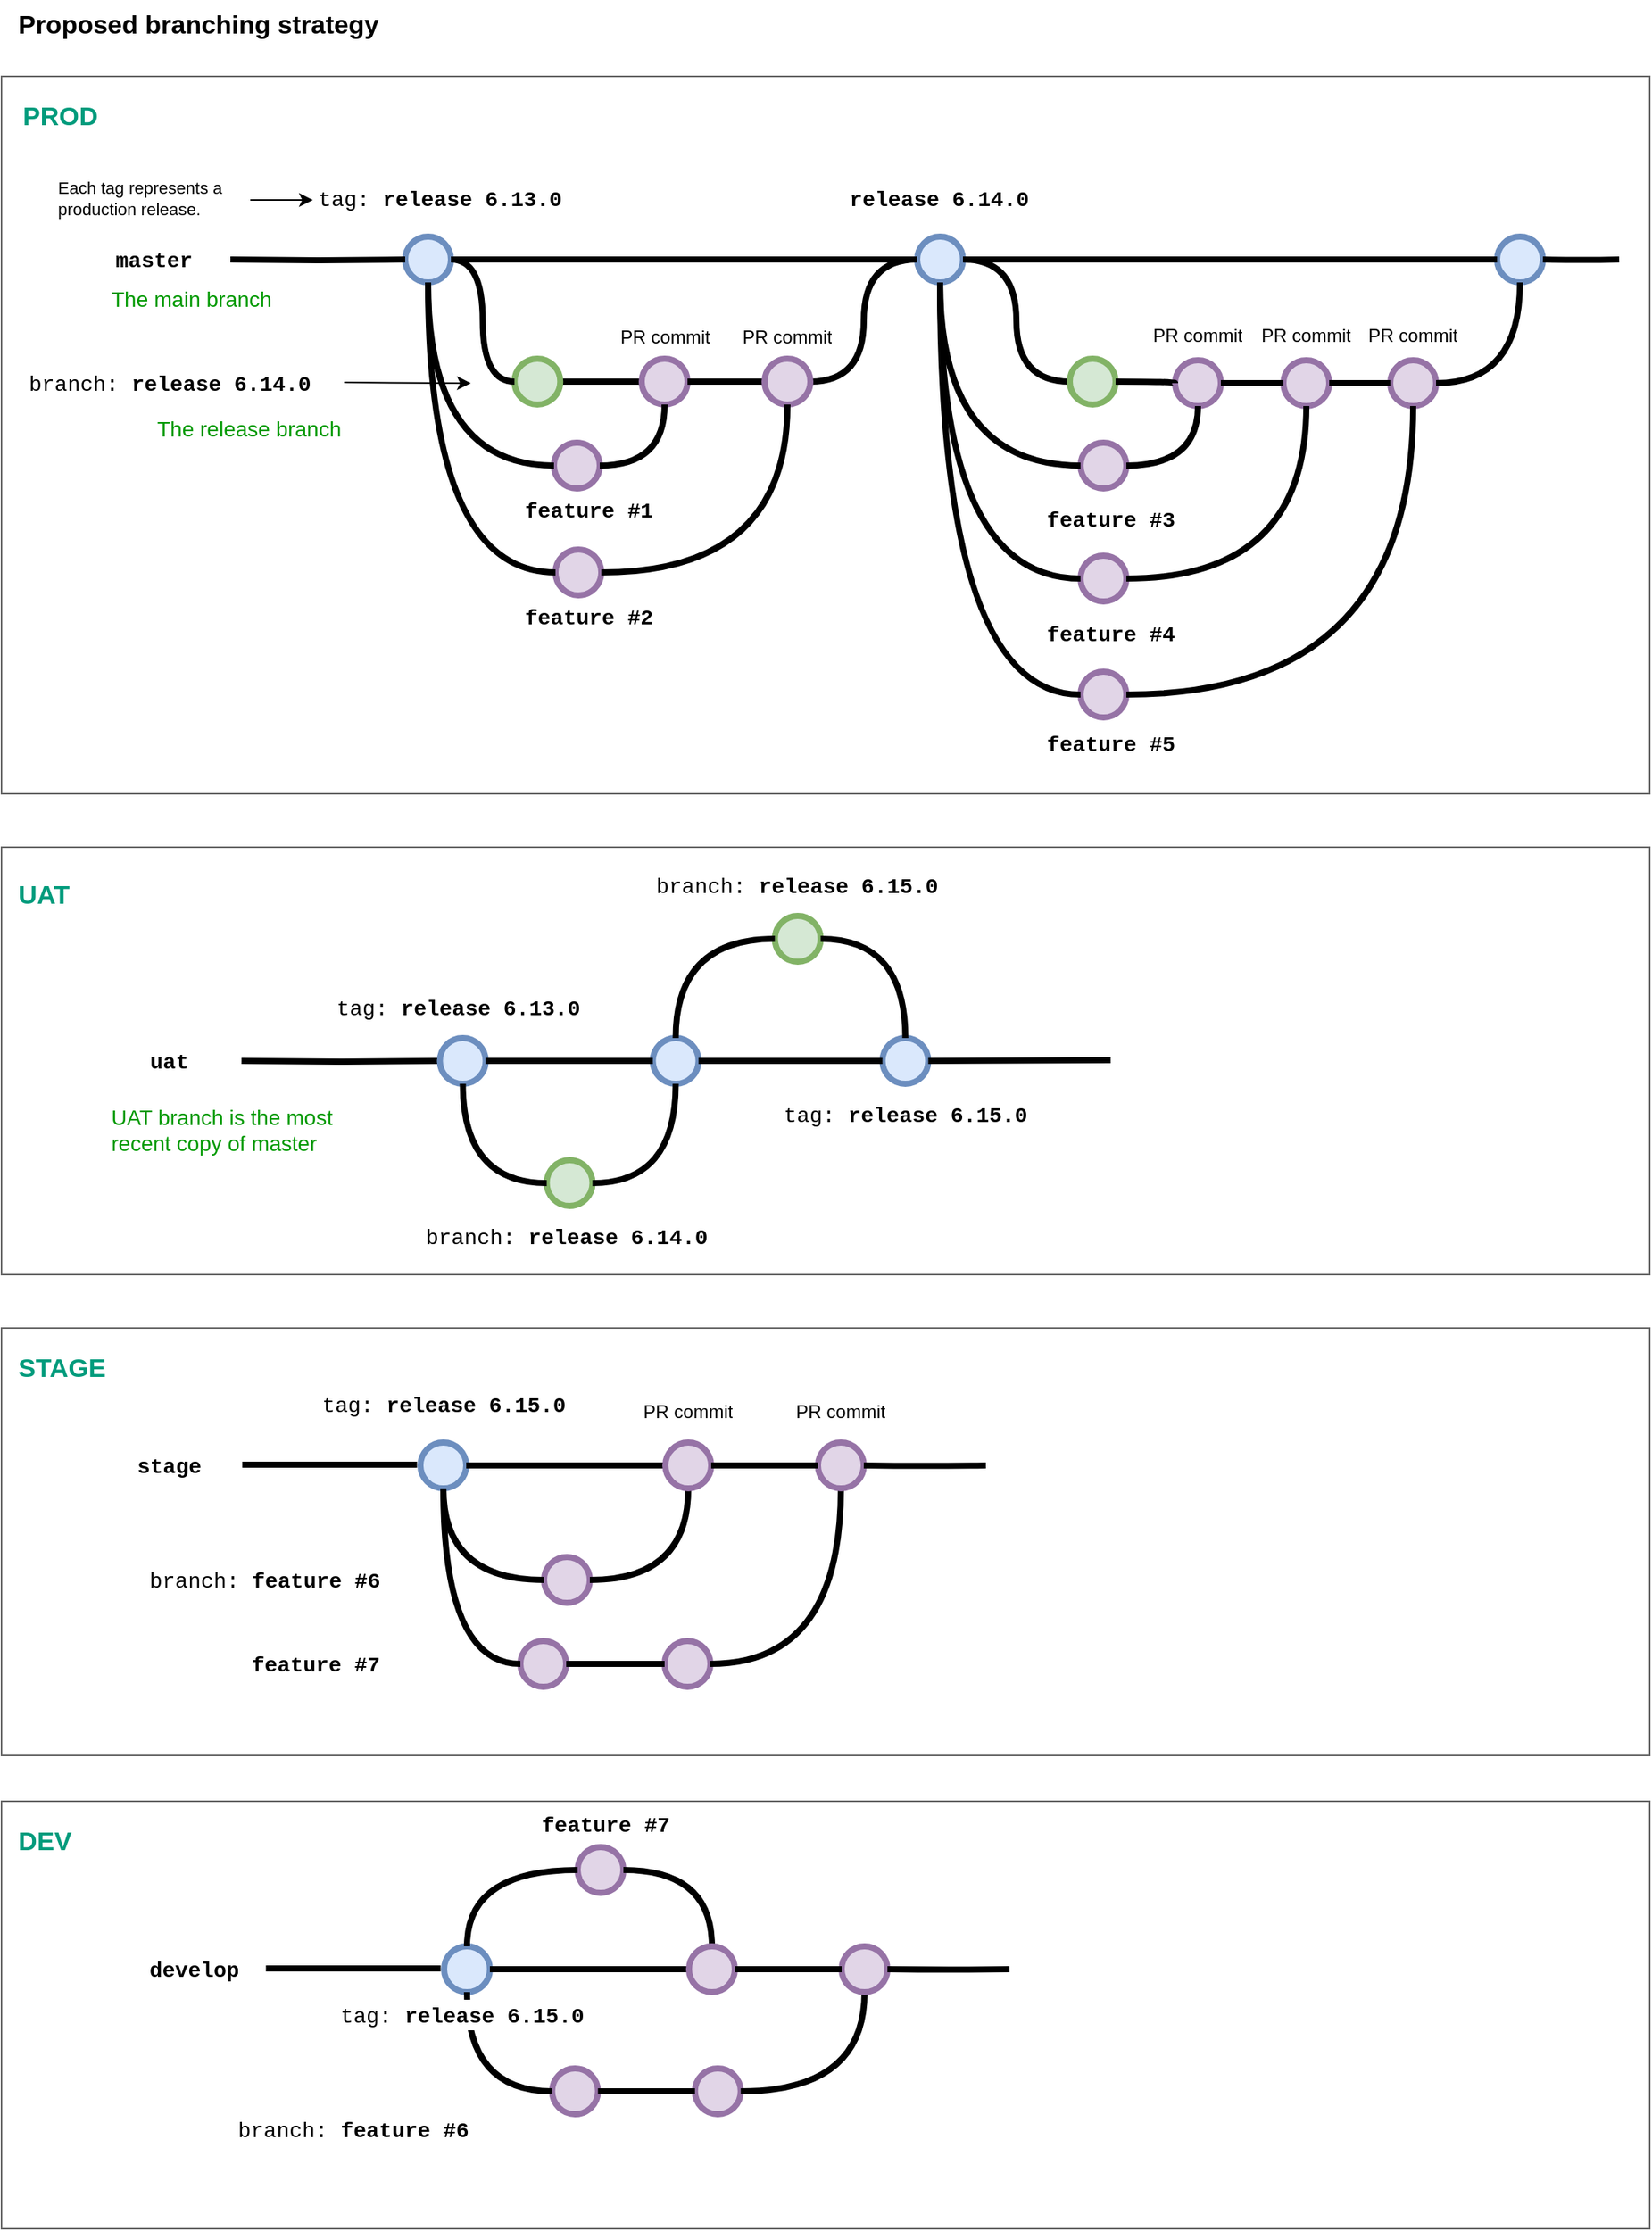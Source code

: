 <mxfile version="20.8.3" type="github">
  <diagram id="yPxyJZ8AM_hMuL3Unpa9" name="simple gitflow">
    <mxGraphModel dx="2226" dy="861" grid="1" gridSize="10" guides="1" tooltips="1" connect="1" arrows="1" fold="1" page="1" pageScale="1" pageWidth="560" pageHeight="1600" math="0" shadow="0">
      <root>
        <mxCell id="0" />
        <mxCell id="1" parent="0" />
        <mxCell id="wS9XHcUrJG6oOYsVFkSh-28" value="" style="whiteSpace=wrap;html=1;fillColor=none;strokeColor=#666666;fontColor=#333333;" vertex="1" parent="1">
          <mxGeometry x="20" y="900" width="1080" height="280" as="geometry" />
        </mxCell>
        <mxCell id="wS9XHcUrJG6oOYsVFkSh-3" value="" style="whiteSpace=wrap;html=1;fillColor=none;strokeColor=#666666;fontColor=#333333;" vertex="1" parent="1">
          <mxGeometry x="20" y="585" width="1080" height="280" as="geometry" />
        </mxCell>
        <mxCell id="wS9XHcUrJG6oOYsVFkSh-1" value="" style="whiteSpace=wrap;html=1;fillColor=none;strokeColor=#666666;fontColor=#333333;" vertex="1" parent="1">
          <mxGeometry x="20" y="80" width="1080" height="470" as="geometry" />
        </mxCell>
        <UserObject label="Proposed branching strategy" id="9hBKPDzoitwpIBdzFDQ7-6">
          <mxCell style="text;whiteSpace=wrap;html=1;fontStyle=1;fontSize=17;" parent="1" vertex="1">
            <mxGeometry x="28.72" y="30" width="250" height="30" as="geometry" />
          </mxCell>
        </UserObject>
        <mxCell id="9hBKPDzoitwpIBdzFDQ7-23" value="" style="edgeStyle=orthogonalEdgeStyle;rounded=0;html=1;jettySize=auto;orthogonalLoop=1;plain-blue;endArrow=none;endFill=0;strokeWidth=4;strokeColor=#000000;" parent="1" source="9hBKPDzoitwpIBdzFDQ7-25" target="9hBKPDzoitwpIBdzFDQ7-26" edge="1">
          <mxGeometry x="314.5" y="200" as="geometry" />
        </mxCell>
        <mxCell id="9hBKPDzoitwpIBdzFDQ7-24" style="edgeStyle=orthogonalEdgeStyle;curved=1;rounded=0;html=1;exitX=1;exitY=0.5;exitPerimeter=0;entryX=0;entryY=0.5;entryPerimeter=0;endArrow=none;endFill=0;jettySize=auto;orthogonalLoop=1;strokeWidth=4;fontSize=15;exitDx=0;exitDy=0;" parent="1" source="zWrNHK0OxFY0BgSE-Mza-2" target="9hBKPDzoitwpIBdzFDQ7-30" edge="1">
          <mxGeometry relative="1" as="geometry" />
        </mxCell>
        <mxCell id="9hBKPDzoitwpIBdzFDQ7-25" value="" style="verticalLabelPosition=bottom;verticalAlign=top;html=1;strokeWidth=4;shape=mxgraph.flowchart.on-page_reference;fillColor=#dae8fc;strokeColor=#6c8ebf;" parent="1" vertex="1">
          <mxGeometry x="284.5" y="185" width="30" height="30" as="geometry" />
        </mxCell>
        <mxCell id="9hBKPDzoitwpIBdzFDQ7-41" value="" style="edgeStyle=orthogonalEdgeStyle;curved=1;rounded=0;orthogonalLoop=1;jettySize=auto;html=1;endArrow=none;endFill=0;strokeWidth=4;fontFamily=Courier New;fontSize=16;" parent="1" source="9hBKPDzoitwpIBdzFDQ7-26" edge="1">
          <mxGeometry relative="1" as="geometry">
            <mxPoint x="690" y="200.048" as="targetPoint" />
          </mxGeometry>
        </mxCell>
        <mxCell id="9hBKPDzoitwpIBdzFDQ7-26" value="" style="verticalLabelPosition=bottom;verticalAlign=top;html=1;strokeWidth=4;shape=mxgraph.flowchart.on-page_reference;strokeColor=#6c8ebf;fillColor=#dae8fc;" parent="1" vertex="1">
          <mxGeometry x="620" y="185" width="30" height="30" as="geometry" />
        </mxCell>
        <mxCell id="9hBKPDzoitwpIBdzFDQ7-43" value="" style="edgeStyle=orthogonalEdgeStyle;curved=1;rounded=0;orthogonalLoop=1;jettySize=auto;html=1;endArrow=none;endFill=0;strokeWidth=4;fontFamily=Courier New;fontSize=16;exitX=1;exitY=0.5;exitDx=0;exitDy=0;exitPerimeter=0;entryX=0;entryY=0.5;entryDx=0;entryDy=0;entryPerimeter=0;" parent="1" source="9hBKPDzoitwpIBdzFDQ7-26" target="9hBKPDzoitwpIBdzFDQ7-50" edge="1">
          <mxGeometry relative="1" as="geometry">
            <mxPoint x="850" y="125.048" as="sourcePoint" />
            <mxPoint x="700" y="280" as="targetPoint" />
          </mxGeometry>
        </mxCell>
        <mxCell id="9hBKPDzoitwpIBdzFDQ7-55" value="" style="verticalLabelPosition=bottom;verticalAlign=top;html=1;strokeWidth=4;shape=mxgraph.flowchart.on-page_reference;strokeColor=#6c8ebf;fillColor=#dae8fc;" parent="1" vertex="1">
          <mxGeometry x="1000" y="185" width="30" height="30" as="geometry" />
        </mxCell>
        <mxCell id="9hBKPDzoitwpIBdzFDQ7-27" value="" style="edgeStyle=orthogonalEdgeStyle;rounded=0;html=1;jettySize=auto;orthogonalLoop=1;strokeWidth=4;endArrow=none;endFill=0;" parent="1" target="9hBKPDzoitwpIBdzFDQ7-25" edge="1">
          <mxGeometry x="214.5" y="200" as="geometry">
            <mxPoint x="170" y="200" as="sourcePoint" />
          </mxGeometry>
        </mxCell>
        <mxCell id="9hBKPDzoitwpIBdzFDQ7-28" value="master" style="text;html=1;strokeColor=none;fillColor=none;align=center;verticalAlign=middle;whiteSpace=wrap;overflow=hidden;fontSize=14;fontStyle=1;fontFamily=Courier New;" parent="1" vertex="1">
          <mxGeometry x="90" y="190" width="60" height="20" as="geometry" />
        </mxCell>
        <mxCell id="9hBKPDzoitwpIBdzFDQ7-30" value="" style="verticalLabelPosition=bottom;verticalAlign=top;html=1;strokeWidth=4;shape=mxgraph.flowchart.on-page_reference;strokeColor=#9673a6;fillColor=#e1d5e7;" parent="1" vertex="1">
          <mxGeometry x="439.5" y="265" width="30" height="30" as="geometry" />
        </mxCell>
        <mxCell id="9hBKPDzoitwpIBdzFDQ7-31" style="edgeStyle=orthogonalEdgeStyle;curved=1;rounded=0;html=1;exitX=1;exitY=0.5;exitPerimeter=0;entryX=0;entryY=0.5;entryPerimeter=0;endArrow=none;endFill=0;jettySize=auto;orthogonalLoop=1;strokeWidth=4;fontSize=15;exitDx=0;exitDy=0;" parent="1" source="9hBKPDzoitwpIBdzFDQ7-30" target="9hBKPDzoitwpIBdzFDQ7-34" edge="1">
          <mxGeometry relative="1" as="geometry">
            <mxPoint x="459.5" y="280" as="sourcePoint" />
          </mxGeometry>
        </mxCell>
        <mxCell id="9hBKPDzoitwpIBdzFDQ7-33" style="edgeStyle=orthogonalEdgeStyle;curved=1;rounded=0;html=1;exitX=1;exitY=0.5;exitPerimeter=0;entryX=0;entryY=0.5;entryPerimeter=0;endArrow=none;endFill=0;jettySize=auto;orthogonalLoop=1;strokeWidth=4;fontSize=15;" parent="1" source="9hBKPDzoitwpIBdzFDQ7-34" target="9hBKPDzoitwpIBdzFDQ7-26" edge="1">
          <mxGeometry relative="1" as="geometry" />
        </mxCell>
        <mxCell id="9hBKPDzoitwpIBdzFDQ7-34" value="" style="verticalLabelPosition=bottom;verticalAlign=top;html=1;strokeWidth=4;shape=mxgraph.flowchart.on-page_reference;strokeColor=#9673a6;fillColor=#e1d5e7;" parent="1" vertex="1">
          <mxGeometry x="520" y="265" width="30" height="30" as="geometry" />
        </mxCell>
        <mxCell id="9hBKPDzoitwpIBdzFDQ7-35" value="&lt;span style=&quot;font-weight: normal;&quot;&gt;branch:&amp;nbsp;&lt;/span&gt;release 6.14.0" style="text;html=1;strokeColor=none;fillColor=none;align=left;verticalAlign=middle;whiteSpace=wrap;overflow=hidden;fontSize=14;fontStyle=1;fontFamily=Courier New;" parent="1" vertex="1">
          <mxGeometry x="35.5" y="271" width="194.5" height="20" as="geometry" />
        </mxCell>
        <mxCell id="9hBKPDzoitwpIBdzFDQ7-39" value="tag: &lt;b&gt;release 6.13.0&lt;/b&gt;" style="text;html=1;strokeColor=none;fillColor=none;align=center;verticalAlign=middle;whiteSpace=wrap;overflow=hidden;fontSize=14;fontFamily=Courier New;" parent="1" vertex="1">
          <mxGeometry x="235.63" y="680" width="166.62" height="20" as="geometry" />
        </mxCell>
        <mxCell id="9hBKPDzoitwpIBdzFDQ7-54" value="" style="edgeStyle=orthogonalEdgeStyle;curved=1;rounded=0;orthogonalLoop=1;jettySize=auto;html=1;endArrow=none;endFill=0;strokeWidth=4;fontFamily=Courier New;fontSize=16;entryX=0;entryY=0.5;entryDx=0;entryDy=0;entryPerimeter=0;exitX=1;exitY=0.5;exitDx=0;exitDy=0;exitPerimeter=0;" parent="1" source="9hBKPDzoitwpIBdzFDQ7-26" target="9hBKPDzoitwpIBdzFDQ7-55" edge="1">
          <mxGeometry relative="1" as="geometry">
            <mxPoint x="912.25" y="280" as="targetPoint" />
          </mxGeometry>
        </mxCell>
        <mxCell id="9hBKPDzoitwpIBdzFDQ7-50" value="" style="verticalLabelPosition=bottom;verticalAlign=top;html=1;strokeWidth=4;shape=mxgraph.flowchart.on-page_reference;strokeColor=#82b366;fillColor=#d5e8d4;" parent="1" vertex="1">
          <mxGeometry x="720" y="265" width="30" height="30" as="geometry" />
        </mxCell>
        <mxCell id="zWrNHK0OxFY0BgSE-Mza-1" value="feature #1" style="text;html=1;strokeColor=none;fillColor=none;align=left;verticalAlign=middle;whiteSpace=wrap;overflow=hidden;fontSize=14;fontStyle=1;fontFamily=Courier New;" parent="1" vertex="1">
          <mxGeometry x="360.5" y="354" width="89.5" height="20" as="geometry" />
        </mxCell>
        <mxCell id="zWrNHK0OxFY0BgSE-Mza-2" value="" style="verticalLabelPosition=bottom;verticalAlign=top;html=1;strokeWidth=4;shape=mxgraph.flowchart.on-page_reference;strokeColor=#82b366;fillColor=#d5e8d4;" parent="1" vertex="1">
          <mxGeometry x="356.13" y="265" width="30" height="30" as="geometry" />
        </mxCell>
        <mxCell id="zWrNHK0OxFY0BgSE-Mza-3" value="" style="verticalLabelPosition=bottom;verticalAlign=top;html=1;strokeWidth=4;shape=mxgraph.flowchart.on-page_reference;strokeColor=#9673a6;fillColor=#e1d5e7;" parent="1" vertex="1">
          <mxGeometry x="375.5" y="1050" width="30" height="30" as="geometry" />
        </mxCell>
        <mxCell id="zWrNHK0OxFY0BgSE-Mza-4" value="&lt;b&gt;release 6.14.0&lt;/b&gt;" style="text;html=1;strokeColor=none;fillColor=none;align=center;verticalAlign=middle;whiteSpace=wrap;overflow=hidden;fontSize=14;fontFamily=Courier New;" parent="1" vertex="1">
          <mxGeometry x="571.47" y="150" width="127.06" height="20" as="geometry" />
        </mxCell>
        <mxCell id="zWrNHK0OxFY0BgSE-Mza-6" value="&lt;span style=&quot;text-align: center; font-size: 11px;&quot;&gt;Each tag represents a production release.&lt;/span&gt;" style="text;html=1;strokeColor=none;fillColor=none;align=left;verticalAlign=middle;whiteSpace=wrap;overflow=hidden;fontSize=11;fontStyle=0;fontColor=#000000;" parent="1" vertex="1">
          <mxGeometry x="55" y="141" width="120" height="38" as="geometry" />
        </mxCell>
        <mxCell id="zWrNHK0OxFY0BgSE-Mza-8" value="" style="edgeStyle=orthogonalEdgeStyle;rounded=0;orthogonalLoop=1;jettySize=auto;html=1;fontSize=12;fontColor=#000000;" parent="1" edge="1">
          <mxGeometry relative="1" as="geometry">
            <mxPoint x="224" y="161" as="targetPoint" />
            <Array as="points">
              <mxPoint x="193" y="161" />
              <mxPoint x="193" y="161" />
            </Array>
            <mxPoint x="183" y="161" as="sourcePoint" />
          </mxGeometry>
        </mxCell>
        <mxCell id="zWrNHK0OxFY0BgSE-Mza-9" value="stage" style="text;html=1;strokeColor=none;fillColor=none;align=center;verticalAlign=middle;whiteSpace=wrap;overflow=hidden;fontSize=14;fontStyle=1;fontFamily=Courier New;" parent="1" vertex="1">
          <mxGeometry x="100" y="980" width="60" height="20" as="geometry" />
        </mxCell>
        <mxCell id="zWrNHK0OxFY0BgSE-Mza-10" value="feature #2" style="text;html=1;strokeColor=none;fillColor=none;align=left;verticalAlign=middle;whiteSpace=wrap;overflow=hidden;fontSize=14;fontStyle=1;fontFamily=Courier New;" parent="1" vertex="1">
          <mxGeometry x="360.5" y="424" width="89.5" height="20" as="geometry" />
        </mxCell>
        <mxCell id="zWrNHK0OxFY0BgSE-Mza-15" value="" style="endArrow=classic;html=1;strokeWidth=1;fontFamily=Courier New;fontColor=#009900;" parent="1" edge="1">
          <mxGeometry width="50" height="50" relative="1" as="geometry">
            <mxPoint x="244.5" y="280.52" as="sourcePoint" />
            <mxPoint x="327.5" y="281.02" as="targetPoint" />
          </mxGeometry>
        </mxCell>
        <mxCell id="zWrNHK0OxFY0BgSE-Mza-16" style="edgeStyle=orthogonalEdgeStyle;curved=1;rounded=0;html=1;exitX=1;exitY=0.5;exitPerimeter=0;entryX=0;entryY=0.5;entryPerimeter=0;endArrow=none;endFill=0;jettySize=auto;orthogonalLoop=1;strokeWidth=4;fontSize=15;exitDx=0;exitDy=0;entryDx=0;entryDy=0;" parent="1" source="9hBKPDzoitwpIBdzFDQ7-25" target="zWrNHK0OxFY0BgSE-Mza-2" edge="1">
          <mxGeometry relative="1" as="geometry">
            <mxPoint x="215" y="300" as="sourcePoint" />
            <mxPoint x="400.5" y="420" as="targetPoint" />
          </mxGeometry>
        </mxCell>
        <mxCell id="zWrNHK0OxFY0BgSE-Mza-18" value="" style="edgeStyle=orthogonalEdgeStyle;rounded=0;html=1;jettySize=auto;orthogonalLoop=1;strokeWidth=4;endArrow=none;endFill=0;" parent="1" edge="1">
          <mxGeometry x="222.25" y="989.5" as="geometry">
            <mxPoint x="177.75" y="989.5" as="sourcePoint" />
            <mxPoint x="292.25" y="989.5" as="targetPoint" />
          </mxGeometry>
        </mxCell>
        <mxCell id="zWrNHK0OxFY0BgSE-Mza-19" value="" style="verticalLabelPosition=bottom;verticalAlign=top;html=1;strokeWidth=4;shape=mxgraph.flowchart.on-page_reference;fillColor=#dae8fc;strokeColor=#6c8ebf;" parent="1" vertex="1">
          <mxGeometry x="294.5" y="975" width="30" height="30" as="geometry" />
        </mxCell>
        <mxCell id="zWrNHK0OxFY0BgSE-Mza-20" value="tag: &lt;b&gt;release 6.15.0&lt;/b&gt;" style="text;html=1;strokeColor=none;fillColor=none;align=center;verticalAlign=middle;whiteSpace=wrap;overflow=hidden;fontSize=14;fontFamily=Courier New;" parent="1" vertex="1">
          <mxGeometry x="223.69" y="940" width="171.62" height="20" as="geometry" />
        </mxCell>
        <mxCell id="zWrNHK0OxFY0BgSE-Mza-22" value="" style="verticalLabelPosition=bottom;verticalAlign=top;html=1;strokeWidth=4;shape=mxgraph.flowchart.on-page_reference;strokeColor=#9673a6;fillColor=#e1d5e7;" parent="1" vertex="1">
          <mxGeometry x="382" y="320" width="30" height="30" as="geometry" />
        </mxCell>
        <mxCell id="zWrNHK0OxFY0BgSE-Mza-25" style="edgeStyle=orthogonalEdgeStyle;curved=1;rounded=0;html=1;exitX=0.5;exitY=1;exitPerimeter=0;entryX=0;entryY=0.5;entryPerimeter=0;endArrow=none;endFill=0;jettySize=auto;orthogonalLoop=1;strokeWidth=4;fontSize=15;exitDx=0;exitDy=0;entryDx=0;entryDy=0;" parent="1" source="9hBKPDzoitwpIBdzFDQ7-25" target="zWrNHK0OxFY0BgSE-Mza-22" edge="1">
          <mxGeometry relative="1" as="geometry">
            <mxPoint x="285.88" y="290" as="sourcePoint" />
            <mxPoint x="327.51" y="370" as="targetPoint" />
          </mxGeometry>
        </mxCell>
        <mxCell id="zWrNHK0OxFY0BgSE-Mza-26" value="" style="verticalLabelPosition=bottom;verticalAlign=top;html=1;strokeWidth=4;shape=mxgraph.flowchart.on-page_reference;strokeColor=#9673a6;fillColor=#e1d5e7;" parent="1" vertex="1">
          <mxGeometry x="383" y="390" width="30" height="30" as="geometry" />
        </mxCell>
        <mxCell id="zWrNHK0OxFY0BgSE-Mza-27" style="edgeStyle=orthogonalEdgeStyle;curved=1;rounded=0;html=1;exitX=0.5;exitY=1;exitPerimeter=0;entryX=0;entryY=0.5;entryPerimeter=0;endArrow=none;endFill=0;jettySize=auto;orthogonalLoop=1;strokeWidth=4;fontSize=15;exitDx=0;exitDy=0;entryDx=0;entryDy=0;" parent="1" source="9hBKPDzoitwpIBdzFDQ7-25" target="zWrNHK0OxFY0BgSE-Mza-26" edge="1">
          <mxGeometry relative="1" as="geometry">
            <mxPoint x="284.5" y="363.5" as="sourcePoint" />
            <mxPoint x="334.5" y="363.5" as="targetPoint" />
          </mxGeometry>
        </mxCell>
        <mxCell id="zWrNHK0OxFY0BgSE-Mza-28" style="edgeStyle=orthogonalEdgeStyle;curved=1;rounded=0;html=1;exitX=1;exitY=0.5;exitPerimeter=0;entryX=0.5;entryY=1;entryPerimeter=0;endArrow=none;endFill=0;jettySize=auto;orthogonalLoop=1;strokeWidth=4;fontSize=15;exitDx=0;exitDy=0;entryDx=0;entryDy=0;" parent="1" source="zWrNHK0OxFY0BgSE-Mza-22" target="9hBKPDzoitwpIBdzFDQ7-30" edge="1">
          <mxGeometry relative="1" as="geometry">
            <mxPoint x="420" y="340" as="sourcePoint" />
            <mxPoint x="470" y="340" as="targetPoint" />
          </mxGeometry>
        </mxCell>
        <mxCell id="zWrNHK0OxFY0BgSE-Mza-29" style="edgeStyle=orthogonalEdgeStyle;curved=1;rounded=0;html=1;exitX=1;exitY=0.5;exitPerimeter=0;entryX=0.5;entryY=1;entryPerimeter=0;endArrow=none;endFill=0;jettySize=auto;orthogonalLoop=1;strokeWidth=4;fontSize=15;exitDx=0;exitDy=0;entryDx=0;entryDy=0;" parent="1" source="zWrNHK0OxFY0BgSE-Mza-26" target="9hBKPDzoitwpIBdzFDQ7-34" edge="1">
          <mxGeometry relative="1" as="geometry">
            <mxPoint x="450" y="404.5" as="sourcePoint" />
            <mxPoint x="500.5" y="404.5" as="targetPoint" />
          </mxGeometry>
        </mxCell>
        <mxCell id="zWrNHK0OxFY0BgSE-Mza-32" value="feature #3" style="text;html=1;strokeColor=none;fillColor=none;align=left;verticalAlign=middle;whiteSpace=wrap;overflow=hidden;fontSize=14;fontStyle=1;fontFamily=Courier New;" parent="1" vertex="1">
          <mxGeometry x="702.56" y="360" width="87.44" height="20" as="geometry" />
        </mxCell>
        <mxCell id="zWrNHK0OxFY0BgSE-Mza-33" value="" style="verticalLabelPosition=bottom;verticalAlign=top;html=1;strokeWidth=4;shape=mxgraph.flowchart.on-page_reference;strokeColor=#9673a6;fillColor=#e1d5e7;" parent="1" vertex="1">
          <mxGeometry x="727.06" y="320" width="30" height="30" as="geometry" />
        </mxCell>
        <mxCell id="zWrNHK0OxFY0BgSE-Mza-35" value="PR commit" style="text;html=1;strokeColor=none;fillColor=none;align=center;verticalAlign=middle;whiteSpace=wrap;overflow=hidden;" parent="1" vertex="1">
          <mxGeometry x="494.5" y="236" width="80" height="30" as="geometry" />
        </mxCell>
        <mxCell id="zWrNHK0OxFY0BgSE-Mza-36" value="PR commit" style="text;html=1;strokeColor=none;fillColor=none;align=center;verticalAlign=middle;whiteSpace=wrap;overflow=hidden;" parent="1" vertex="1">
          <mxGeometry x="414.5" y="236" width="80" height="30" as="geometry" />
        </mxCell>
        <mxCell id="zWrNHK0OxFY0BgSE-Mza-41" style="edgeStyle=orthogonalEdgeStyle;curved=1;rounded=0;html=1;exitX=0;exitY=0.5;exitPerimeter=0;entryX=0.5;entryY=1;entryPerimeter=0;endArrow=none;endFill=0;jettySize=auto;orthogonalLoop=1;strokeWidth=4;fontSize=15;exitDx=0;exitDy=0;entryDx=0;entryDy=0;" parent="1" source="zWrNHK0OxFY0BgSE-Mza-33" target="9hBKPDzoitwpIBdzFDQ7-26" edge="1">
          <mxGeometry relative="1" as="geometry">
            <mxPoint x="650" y="470.0" as="sourcePoint" />
            <mxPoint x="772" y="360" as="targetPoint" />
          </mxGeometry>
        </mxCell>
        <mxCell id="zWrNHK0OxFY0BgSE-Mza-43" value="The main branch&lt;br&gt;" style="text;html=1;strokeColor=none;fillColor=none;align=left;verticalAlign=middle;whiteSpace=wrap;overflow=hidden;fontSize=14;fontStyle=0;fontColor=#009900;" parent="1" vertex="1">
          <mxGeometry x="90" y="215" width="111.75" height="20" as="geometry" />
        </mxCell>
        <mxCell id="zWrNHK0OxFY0BgSE-Mza-44" value="The release branch" style="text;html=1;strokeColor=none;fillColor=none;align=left;verticalAlign=middle;whiteSpace=wrap;overflow=hidden;fontSize=14;fontStyle=0;fontColor=#009900;" parent="1" vertex="1">
          <mxGeometry x="120" y="300" width="123.25" height="20" as="geometry" />
        </mxCell>
        <mxCell id="zWrNHK0OxFY0BgSE-Mza-45" value="" style="verticalLabelPosition=bottom;verticalAlign=top;html=1;strokeWidth=4;shape=mxgraph.flowchart.on-page_reference;strokeColor=#9673a6;fillColor=#e1d5e7;" parent="1" vertex="1">
          <mxGeometry x="727.06" y="394" width="30" height="30" as="geometry" />
        </mxCell>
        <mxCell id="zWrNHK0OxFY0BgSE-Mza-46" value="" style="verticalLabelPosition=bottom;verticalAlign=top;html=1;strokeWidth=4;shape=mxgraph.flowchart.on-page_reference;strokeColor=#9673a6;fillColor=#e1d5e7;" parent="1" vertex="1">
          <mxGeometry x="727.06" y="470" width="30" height="30" as="geometry" />
        </mxCell>
        <mxCell id="zWrNHK0OxFY0BgSE-Mza-47" value="feature #4" style="text;html=1;strokeColor=none;fillColor=none;align=left;verticalAlign=middle;whiteSpace=wrap;overflow=hidden;fontSize=14;fontStyle=1;fontFamily=Courier New;" parent="1" vertex="1">
          <mxGeometry x="702.56" y="435" width="87.44" height="20" as="geometry" />
        </mxCell>
        <mxCell id="zWrNHK0OxFY0BgSE-Mza-48" value="feature #5" style="text;html=1;strokeColor=none;fillColor=none;align=left;verticalAlign=middle;whiteSpace=wrap;overflow=hidden;fontSize=14;fontStyle=1;fontFamily=Courier New;" parent="1" vertex="1">
          <mxGeometry x="702.56" y="507" width="87.44" height="20" as="geometry" />
        </mxCell>
        <mxCell id="zWrNHK0OxFY0BgSE-Mza-49" style="edgeStyle=orthogonalEdgeStyle;curved=1;rounded=0;html=1;exitX=0;exitY=0.5;exitPerimeter=0;entryX=0.5;entryY=1;entryPerimeter=0;endArrow=none;endFill=0;jettySize=auto;orthogonalLoop=1;strokeWidth=4;fontSize=15;exitDx=0;exitDy=0;entryDx=0;entryDy=0;" parent="1" source="zWrNHK0OxFY0BgSE-Mza-45" target="9hBKPDzoitwpIBdzFDQ7-26" edge="1">
          <mxGeometry relative="1" as="geometry">
            <mxPoint x="712.06" y="415" as="sourcePoint" />
            <mxPoint x="620" y="295" as="targetPoint" />
          </mxGeometry>
        </mxCell>
        <mxCell id="zWrNHK0OxFY0BgSE-Mza-50" style="edgeStyle=orthogonalEdgeStyle;curved=1;rounded=0;html=1;exitX=0;exitY=0.5;exitPerimeter=0;entryX=0.5;entryY=1;entryPerimeter=0;endArrow=none;endFill=0;jettySize=auto;orthogonalLoop=1;strokeWidth=4;fontSize=15;exitDx=0;exitDy=0;entryDx=0;entryDy=0;" parent="1" source="zWrNHK0OxFY0BgSE-Mza-46" target="9hBKPDzoitwpIBdzFDQ7-26" edge="1">
          <mxGeometry relative="1" as="geometry">
            <mxPoint x="672.06" y="490" as="sourcePoint" />
            <mxPoint x="580" y="370" as="targetPoint" />
          </mxGeometry>
        </mxCell>
        <mxCell id="zWrNHK0OxFY0BgSE-Mza-51" value="" style="verticalLabelPosition=bottom;verticalAlign=top;html=1;strokeWidth=4;shape=mxgraph.flowchart.on-page_reference;strokeColor=#9673a6;fillColor=#e1d5e7;" parent="1" vertex="1">
          <mxGeometry x="930" y="266" width="30" height="30" as="geometry" />
        </mxCell>
        <mxCell id="zWrNHK0OxFY0BgSE-Mza-52" value="" style="verticalLabelPosition=bottom;verticalAlign=top;html=1;strokeWidth=4;shape=mxgraph.flowchart.on-page_reference;strokeColor=#9673a6;fillColor=#e1d5e7;" parent="1" vertex="1">
          <mxGeometry x="860" y="266" width="30" height="30" as="geometry" />
        </mxCell>
        <mxCell id="zWrNHK0OxFY0BgSE-Mza-53" value="" style="verticalLabelPosition=bottom;verticalAlign=top;html=1;strokeWidth=4;shape=mxgraph.flowchart.on-page_reference;strokeColor=#9673a6;fillColor=#e1d5e7;" parent="1" vertex="1">
          <mxGeometry x="789" y="266" width="30" height="30" as="geometry" />
        </mxCell>
        <mxCell id="zWrNHK0OxFY0BgSE-Mza-54" value="" style="edgeStyle=orthogonalEdgeStyle;curved=1;rounded=0;orthogonalLoop=1;jettySize=auto;html=1;endArrow=none;endFill=0;strokeWidth=4;fontFamily=Courier New;fontSize=16;entryX=0;entryY=0.5;entryDx=0;entryDy=0;entryPerimeter=0;exitX=1;exitY=0.5;exitDx=0;exitDy=0;exitPerimeter=0;" parent="1" source="9hBKPDzoitwpIBdzFDQ7-50" target="zWrNHK0OxFY0BgSE-Mza-53" edge="1">
          <mxGeometry relative="1" as="geometry">
            <mxPoint x="990" y="210" as="targetPoint" />
            <mxPoint x="660" y="210" as="sourcePoint" />
          </mxGeometry>
        </mxCell>
        <mxCell id="zWrNHK0OxFY0BgSE-Mza-55" style="edgeStyle=orthogonalEdgeStyle;curved=1;rounded=0;html=1;exitX=0.5;exitY=1;exitPerimeter=0;entryX=1;entryY=0.5;entryPerimeter=0;endArrow=none;endFill=0;jettySize=auto;orthogonalLoop=1;strokeWidth=4;fontSize=15;exitDx=0;exitDy=0;entryDx=0;entryDy=0;" parent="1" source="zWrNHK0OxFY0BgSE-Mza-51" target="zWrNHK0OxFY0BgSE-Mza-46" edge="1">
          <mxGeometry relative="1" as="geometry">
            <mxPoint x="991.03" y="555" as="sourcePoint" />
            <mxPoint x="898.97" y="435" as="targetPoint" />
          </mxGeometry>
        </mxCell>
        <mxCell id="zWrNHK0OxFY0BgSE-Mza-56" style="edgeStyle=orthogonalEdgeStyle;curved=1;rounded=0;html=1;exitX=0;exitY=0.5;exitPerimeter=0;entryX=1;entryY=0.5;entryPerimeter=0;endArrow=none;endFill=0;jettySize=auto;orthogonalLoop=1;strokeWidth=4;fontSize=15;exitDx=0;exitDy=0;entryDx=0;entryDy=0;" parent="1" source="zWrNHK0OxFY0BgSE-Mza-51" target="zWrNHK0OxFY0BgSE-Mza-52" edge="1">
          <mxGeometry relative="1" as="geometry">
            <mxPoint x="982.06" y="480" as="sourcePoint" />
            <mxPoint x="890" y="360" as="targetPoint" />
          </mxGeometry>
        </mxCell>
        <mxCell id="zWrNHK0OxFY0BgSE-Mza-57" style="edgeStyle=orthogonalEdgeStyle;curved=1;rounded=0;html=1;exitX=0;exitY=0.5;exitPerimeter=0;entryX=1;entryY=0.5;entryPerimeter=0;endArrow=none;endFill=0;jettySize=auto;orthogonalLoop=1;strokeWidth=4;fontSize=15;exitDx=0;exitDy=0;entryDx=0;entryDy=0;" parent="1" source="zWrNHK0OxFY0BgSE-Mza-52" target="zWrNHK0OxFY0BgSE-Mza-53" edge="1">
          <mxGeometry relative="1" as="geometry">
            <mxPoint x="952.06" y="474" as="sourcePoint" />
            <mxPoint x="860" y="354" as="targetPoint" />
          </mxGeometry>
        </mxCell>
        <mxCell id="zWrNHK0OxFY0BgSE-Mza-58" value="PR commit" style="text;html=1;strokeColor=none;fillColor=none;align=center;verticalAlign=middle;whiteSpace=wrap;overflow=hidden;" parent="1" vertex="1">
          <mxGeometry x="764" y="235" width="80" height="30" as="geometry" />
        </mxCell>
        <mxCell id="zWrNHK0OxFY0BgSE-Mza-59" value="PR commit" style="text;html=1;strokeColor=none;fillColor=none;align=center;verticalAlign=middle;whiteSpace=wrap;overflow=hidden;" parent="1" vertex="1">
          <mxGeometry x="835" y="235" width="80" height="30" as="geometry" />
        </mxCell>
        <mxCell id="zWrNHK0OxFY0BgSE-Mza-60" value="PR commit" style="text;html=1;strokeColor=none;fillColor=none;align=center;verticalAlign=middle;whiteSpace=wrap;overflow=hidden;" parent="1" vertex="1">
          <mxGeometry x="905" y="235" width="80" height="30" as="geometry" />
        </mxCell>
        <mxCell id="zWrNHK0OxFY0BgSE-Mza-62" style="edgeStyle=orthogonalEdgeStyle;curved=1;rounded=0;html=1;exitX=0.5;exitY=1;exitPerimeter=0;entryX=1;entryY=0.5;entryPerimeter=0;endArrow=none;endFill=0;jettySize=auto;orthogonalLoop=1;strokeWidth=4;fontSize=15;exitDx=0;exitDy=0;entryDx=0;entryDy=0;" parent="1" source="zWrNHK0OxFY0BgSE-Mza-52" target="zWrNHK0OxFY0BgSE-Mza-45" edge="1">
          <mxGeometry relative="1" as="geometry">
            <mxPoint x="936.06" y="470" as="sourcePoint" />
            <mxPoint x="844" y="350" as="targetPoint" />
          </mxGeometry>
        </mxCell>
        <mxCell id="zWrNHK0OxFY0BgSE-Mza-63" style="edgeStyle=orthogonalEdgeStyle;curved=1;rounded=0;html=1;exitX=0.5;exitY=1;exitPerimeter=0;entryX=1;entryY=0.5;entryPerimeter=0;endArrow=none;endFill=0;jettySize=auto;orthogonalLoop=1;strokeWidth=4;fontSize=15;exitDx=0;exitDy=0;entryDx=0;entryDy=0;" parent="1" source="zWrNHK0OxFY0BgSE-Mza-53" target="zWrNHK0OxFY0BgSE-Mza-33" edge="1">
          <mxGeometry relative="1" as="geometry">
            <mxPoint x="960" y="465" as="sourcePoint" />
            <mxPoint x="867.94" y="345" as="targetPoint" />
          </mxGeometry>
        </mxCell>
        <mxCell id="zWrNHK0OxFY0BgSE-Mza-64" style="edgeStyle=orthogonalEdgeStyle;curved=1;rounded=0;html=1;exitX=0.5;exitY=1;exitPerimeter=0;entryX=1;entryY=0.5;entryPerimeter=0;endArrow=none;endFill=0;jettySize=auto;orthogonalLoop=1;strokeWidth=4;fontSize=15;exitDx=0;exitDy=0;entryDx=0;entryDy=0;" parent="1" source="9hBKPDzoitwpIBdzFDQ7-55" target="zWrNHK0OxFY0BgSE-Mza-51" edge="1">
          <mxGeometry relative="1" as="geometry">
            <mxPoint x="955" y="306" as="sourcePoint" />
            <mxPoint x="767.06" y="495" as="targetPoint" />
          </mxGeometry>
        </mxCell>
        <mxCell id="zWrNHK0OxFY0BgSE-Mza-67" value="" style="verticalLabelPosition=bottom;verticalAlign=top;html=1;strokeWidth=4;shape=mxgraph.flowchart.on-page_reference;strokeColor=#9673a6;fillColor=#e1d5e7;" parent="1" vertex="1">
          <mxGeometry x="454.5" y="1105" width="30" height="30" as="geometry" />
        </mxCell>
        <mxCell id="zWrNHK0OxFY0BgSE-Mza-68" value="" style="verticalLabelPosition=bottom;verticalAlign=top;html=1;strokeWidth=4;shape=mxgraph.flowchart.on-page_reference;strokeColor=#9673a6;fillColor=#e1d5e7;" parent="1" vertex="1">
          <mxGeometry x="360" y="1105" width="30" height="30" as="geometry" />
        </mxCell>
        <mxCell id="zWrNHK0OxFY0BgSE-Mza-72" value="&lt;span style=&quot;font-weight: normal;&quot;&gt;branch:&amp;nbsp;&lt;/span&gt;feature #6" style="text;html=1;strokeColor=none;fillColor=none;align=left;verticalAlign=middle;whiteSpace=wrap;overflow=hidden;fontSize=14;fontStyle=1;fontFamily=Courier New;" parent="1" vertex="1">
          <mxGeometry x="115" y="1055" width="167.44" height="20" as="geometry" />
        </mxCell>
        <mxCell id="zWrNHK0OxFY0BgSE-Mza-73" value="feature #7" style="text;html=1;strokeColor=none;fillColor=none;align=left;verticalAlign=middle;whiteSpace=wrap;overflow=hidden;fontSize=14;fontStyle=1;fontFamily=Courier New;" parent="1" vertex="1">
          <mxGeometry x="181.62" y="1110" width="90" height="20" as="geometry" />
        </mxCell>
        <mxCell id="zWrNHK0OxFY0BgSE-Mza-76" style="edgeStyle=orthogonalEdgeStyle;curved=1;rounded=0;html=1;entryX=1;entryY=0.5;entryPerimeter=0;endArrow=none;endFill=0;jettySize=auto;orthogonalLoop=1;strokeWidth=4;fontSize=15;entryDx=0;entryDy=0;exitX=0;exitY=0.5;exitDx=0;exitDy=0;exitPerimeter=0;" parent="1" source="zWrNHK0OxFY0BgSE-Mza-87" target="zWrNHK0OxFY0BgSE-Mza-19" edge="1">
          <mxGeometry relative="1" as="geometry">
            <mxPoint x="425" y="990" as="sourcePoint" />
            <mxPoint x="643.97" y="810" as="targetPoint" />
          </mxGeometry>
        </mxCell>
        <mxCell id="zWrNHK0OxFY0BgSE-Mza-77" style="edgeStyle=orthogonalEdgeStyle;curved=1;rounded=0;html=1;endArrow=none;endFill=0;jettySize=auto;orthogonalLoop=1;strokeWidth=4;fontSize=15;exitX=0;exitY=0.5;exitDx=0;exitDy=0;exitPerimeter=0;entryX=0.5;entryY=1;entryDx=0;entryDy=0;entryPerimeter=0;" parent="1" source="zWrNHK0OxFY0BgSE-Mza-3" target="zWrNHK0OxFY0BgSE-Mza-19" edge="1">
          <mxGeometry relative="1" as="geometry">
            <mxPoint x="905.5" y="1030" as="sourcePoint" />
            <mxPoint x="255" y="810" as="targetPoint" />
          </mxGeometry>
        </mxCell>
        <mxCell id="zWrNHK0OxFY0BgSE-Mza-78" style="edgeStyle=orthogonalEdgeStyle;curved=1;rounded=0;html=1;endArrow=none;endFill=0;jettySize=auto;orthogonalLoop=1;strokeWidth=4;fontSize=15;exitX=0;exitY=0.5;exitDx=0;exitDy=0;exitPerimeter=0;entryX=0.5;entryY=1;entryDx=0;entryDy=0;entryPerimeter=0;" parent="1" source="zWrNHK0OxFY0BgSE-Mza-68" target="zWrNHK0OxFY0BgSE-Mza-19" edge="1">
          <mxGeometry relative="1" as="geometry">
            <mxPoint x="370" y="1075" as="sourcePoint" />
            <mxPoint x="305" y="1010" as="targetPoint" />
          </mxGeometry>
        </mxCell>
        <mxCell id="zWrNHK0OxFY0BgSE-Mza-81" style="edgeStyle=orthogonalEdgeStyle;curved=1;rounded=0;html=1;endArrow=none;endFill=0;jettySize=auto;orthogonalLoop=1;strokeWidth=4;fontSize=15;exitX=0.5;exitY=1;exitDx=0;exitDy=0;exitPerimeter=0;entryX=1;entryY=0.5;entryDx=0;entryDy=0;entryPerimeter=0;" parent="1" source="zWrNHK0OxFY0BgSE-Mza-86" target="zWrNHK0OxFY0BgSE-Mza-67" edge="1">
          <mxGeometry relative="1" as="geometry">
            <mxPoint x="627.75" y="1135" as="sourcePoint" />
            <mxPoint x="577.25" y="1075" as="targetPoint" />
          </mxGeometry>
        </mxCell>
        <mxCell id="zWrNHK0OxFY0BgSE-Mza-82" style="edgeStyle=orthogonalEdgeStyle;curved=1;rounded=0;html=1;endArrow=none;endFill=0;jettySize=auto;orthogonalLoop=1;strokeWidth=4;fontSize=15;entryX=1;entryY=0.5;entryDx=0;entryDy=0;entryPerimeter=0;exitX=0;exitY=0.5;exitDx=0;exitDy=0;exitPerimeter=0;" parent="1" source="zWrNHK0OxFY0BgSE-Mza-67" target="zWrNHK0OxFY0BgSE-Mza-68" edge="1">
          <mxGeometry relative="1" as="geometry">
            <mxPoint x="445" y="1080" as="sourcePoint" />
            <mxPoint x="539.52" y="1080" as="targetPoint" />
          </mxGeometry>
        </mxCell>
        <mxCell id="zWrNHK0OxFY0BgSE-Mza-83" style="edgeStyle=orthogonalEdgeStyle;curved=1;rounded=0;html=1;endArrow=none;endFill=0;jettySize=auto;orthogonalLoop=1;strokeWidth=4;fontSize=15;entryX=1;entryY=0.5;entryDx=0;entryDy=0;entryPerimeter=0;exitX=0.5;exitY=1;exitDx=0;exitDy=0;exitPerimeter=0;" parent="1" source="zWrNHK0OxFY0BgSE-Mza-87" target="zWrNHK0OxFY0BgSE-Mza-3" edge="1">
          <mxGeometry relative="1" as="geometry">
            <mxPoint x="515" y="1060" as="sourcePoint" />
            <mxPoint x="431.15" y="1019.95" as="targetPoint" />
          </mxGeometry>
        </mxCell>
        <mxCell id="zWrNHK0OxFY0BgSE-Mza-86" value="" style="verticalLabelPosition=bottom;verticalAlign=top;html=1;strokeWidth=4;shape=mxgraph.flowchart.on-page_reference;strokeColor=#9673a6;fillColor=#e1d5e7;" parent="1" vertex="1">
          <mxGeometry x="555" y="975" width="30" height="30" as="geometry" />
        </mxCell>
        <mxCell id="zWrNHK0OxFY0BgSE-Mza-87" value="" style="verticalLabelPosition=bottom;verticalAlign=top;html=1;strokeWidth=4;shape=mxgraph.flowchart.on-page_reference;strokeColor=#9673a6;fillColor=#e1d5e7;" parent="1" vertex="1">
          <mxGeometry x="455" y="975" width="30" height="30" as="geometry" />
        </mxCell>
        <mxCell id="zWrNHK0OxFY0BgSE-Mza-93" style="edgeStyle=orthogonalEdgeStyle;curved=1;rounded=0;html=1;endArrow=none;endFill=0;jettySize=auto;orthogonalLoop=1;strokeWidth=4;fontSize=15;exitX=0;exitY=0.5;exitDx=0;exitDy=0;exitPerimeter=0;entryX=1;entryY=0.5;entryDx=0;entryDy=0;entryPerimeter=0;" parent="1" source="zWrNHK0OxFY0BgSE-Mza-86" target="zWrNHK0OxFY0BgSE-Mza-87" edge="1">
          <mxGeometry relative="1" as="geometry">
            <mxPoint x="666.99" y="1074.95" as="sourcePoint" />
            <mxPoint x="616.49" y="1014.95" as="targetPoint" />
          </mxGeometry>
        </mxCell>
        <mxCell id="zWrNHK0OxFY0BgSE-Mza-94" style="edgeStyle=orthogonalEdgeStyle;curved=1;rounded=0;html=1;endArrow=none;endFill=0;jettySize=auto;orthogonalLoop=1;strokeWidth=4;fontSize=15;entryX=1;entryY=0.5;entryDx=0;entryDy=0;entryPerimeter=0;" parent="1" target="zWrNHK0OxFY0BgSE-Mza-86" edge="1">
          <mxGeometry relative="1" as="geometry">
            <mxPoint x="665" y="990" as="sourcePoint" />
            <mxPoint x="634.02" y="959.98" as="targetPoint" />
          </mxGeometry>
        </mxCell>
        <mxCell id="zWrNHK0OxFY0BgSE-Mza-95" value="PR commit" style="text;html=1;strokeColor=none;fillColor=none;align=center;verticalAlign=middle;whiteSpace=wrap;overflow=hidden;" parent="1" vertex="1">
          <mxGeometry x="530" y="940" width="80" height="30" as="geometry" />
        </mxCell>
        <mxCell id="zWrNHK0OxFY0BgSE-Mza-97" value="PR commit" style="text;html=1;strokeColor=none;fillColor=none;align=center;verticalAlign=middle;whiteSpace=wrap;overflow=hidden;" parent="1" vertex="1">
          <mxGeometry x="429.5" y="940" width="80" height="30" as="geometry" />
        </mxCell>
        <mxCell id="zWrNHK0OxFY0BgSE-Mza-98" style="edgeStyle=orthogonalEdgeStyle;curved=1;rounded=0;html=1;endArrow=none;endFill=0;jettySize=auto;orthogonalLoop=1;strokeWidth=4;fontSize=15;entryX=1;entryY=0.5;entryDx=0;entryDy=0;entryPerimeter=0;" parent="1" target="9hBKPDzoitwpIBdzFDQ7-55" edge="1">
          <mxGeometry relative="1" as="geometry">
            <mxPoint x="1080" y="200" as="sourcePoint" />
            <mxPoint x="1040.02" y="205.95" as="targetPoint" />
          </mxGeometry>
        </mxCell>
        <mxCell id="zWrNHK0OxFY0BgSE-Mza-107" value="UAT branch is the most recent copy of master" style="text;html=1;strokeColor=none;fillColor=none;align=left;verticalAlign=middle;whiteSpace=wrap;overflow=hidden;fontSize=14;fontStyle=0;fontColor=#009900;" parent="1" vertex="1">
          <mxGeometry x="90" y="750" width="175" height="39" as="geometry" />
        </mxCell>
        <mxCell id="wS9XHcUrJG6oOYsVFkSh-5" value="" style="edgeStyle=orthogonalEdgeStyle;rounded=0;html=1;jettySize=auto;orthogonalLoop=1;strokeWidth=4;endArrow=none;endFill=0;entryX=0;entryY=0.5;entryDx=0;entryDy=0;entryPerimeter=0;" edge="1" parent="1" target="wS9XHcUrJG6oOYsVFkSh-8">
          <mxGeometry x="215.97" y="724.5" as="geometry">
            <mxPoint x="177.25" y="725" as="sourcePoint" />
            <mxPoint x="285.97" y="724.5" as="targetPoint" />
          </mxGeometry>
        </mxCell>
        <mxCell id="wS9XHcUrJG6oOYsVFkSh-6" value="uat" style="text;html=1;strokeColor=none;fillColor=none;align=center;verticalAlign=middle;whiteSpace=wrap;overflow=hidden;fontSize=14;fontStyle=1;fontFamily=Courier New;" vertex="1" parent="1">
          <mxGeometry x="100" y="715" width="60" height="20" as="geometry" />
        </mxCell>
        <mxCell id="wS9XHcUrJG6oOYsVFkSh-8" value="" style="verticalLabelPosition=bottom;verticalAlign=top;html=1;strokeWidth=4;shape=mxgraph.flowchart.on-page_reference;fillColor=#dae8fc;strokeColor=#6c8ebf;" vertex="1" parent="1">
          <mxGeometry x="307.25" y="710" width="30" height="30" as="geometry" />
        </mxCell>
        <mxCell id="wS9XHcUrJG6oOYsVFkSh-9" value="" style="verticalLabelPosition=bottom;verticalAlign=top;html=1;strokeWidth=4;shape=mxgraph.flowchart.on-page_reference;fillColor=#dae8fc;strokeColor=#6c8ebf;" vertex="1" parent="1">
          <mxGeometry x="446.75" y="710" width="30" height="30" as="geometry" />
        </mxCell>
        <mxCell id="wS9XHcUrJG6oOYsVFkSh-10" value="" style="verticalLabelPosition=bottom;verticalAlign=top;html=1;strokeWidth=4;shape=mxgraph.flowchart.on-page_reference;fillColor=#dae8fc;strokeColor=#6c8ebf;" vertex="1" parent="1">
          <mxGeometry x="597.25" y="710" width="30" height="30" as="geometry" />
        </mxCell>
        <mxCell id="wS9XHcUrJG6oOYsVFkSh-11" value="" style="verticalLabelPosition=bottom;verticalAlign=top;html=1;strokeWidth=4;shape=mxgraph.flowchart.on-page_reference;strokeColor=#82b366;fillColor=#d5e8d4;" vertex="1" parent="1">
          <mxGeometry x="377.25" y="790" width="30" height="30" as="geometry" />
        </mxCell>
        <mxCell id="wS9XHcUrJG6oOYsVFkSh-12" value="" style="verticalLabelPosition=bottom;verticalAlign=top;html=1;strokeWidth=4;shape=mxgraph.flowchart.on-page_reference;strokeColor=#82b366;fillColor=#d5e8d4;" vertex="1" parent="1">
          <mxGeometry x="526.75" y="630" width="30" height="30" as="geometry" />
        </mxCell>
        <mxCell id="wS9XHcUrJG6oOYsVFkSh-16" value="" style="edgeStyle=orthogonalEdgeStyle;rounded=0;html=1;jettySize=auto;orthogonalLoop=1;strokeWidth=4;endArrow=none;endFill=0;exitX=1;exitY=0.5;exitDx=0;exitDy=0;exitPerimeter=0;" edge="1" parent="1" source="wS9XHcUrJG6oOYsVFkSh-10">
          <mxGeometry x="676.75" y="724.5" as="geometry">
            <mxPoint x="632.25" y="724.5" as="sourcePoint" />
            <mxPoint x="746.75" y="724.5" as="targetPoint" />
          </mxGeometry>
        </mxCell>
        <mxCell id="wS9XHcUrJG6oOYsVFkSh-17" value="" style="edgeStyle=orthogonalEdgeStyle;rounded=0;html=1;jettySize=auto;orthogonalLoop=1;strokeWidth=4;endArrow=none;endFill=0;entryX=0;entryY=0.5;entryDx=0;entryDy=0;entryPerimeter=0;exitX=1;exitY=0.5;exitDx=0;exitDy=0;exitPerimeter=0;" edge="1" parent="1" source="wS9XHcUrJG6oOYsVFkSh-9" target="wS9XHcUrJG6oOYsVFkSh-10">
          <mxGeometry x="508.72" y="764.5" as="geometry">
            <mxPoint x="464.22" y="764.5" as="sourcePoint" />
            <mxPoint x="578.72" y="764.5" as="targetPoint" />
          </mxGeometry>
        </mxCell>
        <mxCell id="wS9XHcUrJG6oOYsVFkSh-18" value="" style="edgeStyle=orthogonalEdgeStyle;rounded=0;html=1;jettySize=auto;orthogonalLoop=1;strokeWidth=4;endArrow=none;endFill=0;entryX=0;entryY=0.5;entryDx=0;entryDy=0;entryPerimeter=0;exitX=1;exitY=0.5;exitDx=0;exitDy=0;exitPerimeter=0;" edge="1" parent="1" source="wS9XHcUrJG6oOYsVFkSh-8" target="wS9XHcUrJG6oOYsVFkSh-9">
          <mxGeometry x="376.75" y="724.5" as="geometry">
            <mxPoint x="327.25" y="725" as="sourcePoint" />
            <mxPoint x="446.75" y="724.5" as="targetPoint" />
          </mxGeometry>
        </mxCell>
        <mxCell id="wS9XHcUrJG6oOYsVFkSh-20" style="edgeStyle=orthogonalEdgeStyle;curved=1;rounded=0;html=1;exitX=0.5;exitY=0;exitPerimeter=0;entryX=0;entryY=0.5;entryPerimeter=0;endArrow=none;endFill=0;jettySize=auto;orthogonalLoop=1;strokeWidth=4;fontSize=15;exitDx=0;exitDy=0;entryDx=0;entryDy=0;" edge="1" parent="1" source="wS9XHcUrJG6oOYsVFkSh-9" target="wS9XHcUrJG6oOYsVFkSh-12">
          <mxGeometry relative="1" as="geometry">
            <mxPoint x="367.75" y="690" as="sourcePoint" />
            <mxPoint x="489.75" y="580" as="targetPoint" />
          </mxGeometry>
        </mxCell>
        <mxCell id="wS9XHcUrJG6oOYsVFkSh-21" style="edgeStyle=orthogonalEdgeStyle;curved=1;rounded=0;html=1;exitX=0.5;exitY=0;exitPerimeter=0;entryX=1;entryY=0.5;entryPerimeter=0;endArrow=none;endFill=0;jettySize=auto;orthogonalLoop=1;strokeWidth=4;fontSize=15;exitDx=0;exitDy=0;entryDx=0;entryDy=0;" edge="1" parent="1" source="wS9XHcUrJG6oOYsVFkSh-10" target="wS9XHcUrJG6oOYsVFkSh-12">
          <mxGeometry relative="1" as="geometry">
            <mxPoint x="471.75" y="720" as="sourcePoint" />
            <mxPoint x="536.75" y="655" as="targetPoint" />
          </mxGeometry>
        </mxCell>
        <mxCell id="wS9XHcUrJG6oOYsVFkSh-22" value="&lt;span style=&quot;font-weight: normal;&quot;&gt;branch:&amp;nbsp;&lt;/span&gt;release 6.15.0" style="text;html=1;strokeColor=none;fillColor=none;align=left;verticalAlign=middle;whiteSpace=wrap;overflow=hidden;fontSize=14;fontStyle=1;fontFamily=Courier New;labelBackgroundColor=default;" vertex="1" parent="1">
          <mxGeometry x="446.75" y="600" width="193.25" height="20" as="geometry" />
        </mxCell>
        <mxCell id="wS9XHcUrJG6oOYsVFkSh-23" style="edgeStyle=orthogonalEdgeStyle;curved=1;rounded=0;html=1;exitX=0.5;exitY=1;exitPerimeter=0;entryX=0;entryY=0.5;entryPerimeter=0;endArrow=none;endFill=0;jettySize=auto;orthogonalLoop=1;strokeWidth=4;fontSize=15;exitDx=0;exitDy=0;entryDx=0;entryDy=0;" edge="1" parent="1" source="wS9XHcUrJG6oOYsVFkSh-8" target="wS9XHcUrJG6oOYsVFkSh-11">
          <mxGeometry relative="1" as="geometry">
            <mxPoint x="97.25" y="645" as="sourcePoint" />
            <mxPoint x="180.75" y="835" as="targetPoint" />
          </mxGeometry>
        </mxCell>
        <mxCell id="wS9XHcUrJG6oOYsVFkSh-24" style="edgeStyle=orthogonalEdgeStyle;curved=1;rounded=0;html=1;exitX=0.5;exitY=1;exitPerimeter=0;entryX=1;entryY=0.5;entryPerimeter=0;endArrow=none;endFill=0;jettySize=auto;orthogonalLoop=1;strokeWidth=4;fontSize=15;exitDx=0;exitDy=0;entryDx=0;entryDy=0;" edge="1" parent="1" source="wS9XHcUrJG6oOYsVFkSh-9" target="wS9XHcUrJG6oOYsVFkSh-11">
          <mxGeometry relative="1" as="geometry">
            <mxPoint x="332.25" y="750" as="sourcePoint" />
            <mxPoint x="377.75" y="805" as="targetPoint" />
          </mxGeometry>
        </mxCell>
        <mxCell id="wS9XHcUrJG6oOYsVFkSh-26" value="&lt;span style=&quot;font-weight: normal;&quot;&gt;branch:&amp;nbsp;&lt;/span&gt;release 6.14.0" style="text;html=1;strokeColor=none;fillColor=none;align=left;verticalAlign=middle;whiteSpace=wrap;overflow=hidden;fontSize=14;fontStyle=1;fontFamily=Courier New;labelBackgroundColor=default;" vertex="1" parent="1">
          <mxGeometry x="295.63" y="830" width="193.25" height="20" as="geometry" />
        </mxCell>
        <mxCell id="wS9XHcUrJG6oOYsVFkSh-27" value="tag: &lt;b&gt;release 6.15.0&lt;/b&gt;" style="text;html=1;strokeColor=none;fillColor=none;align=center;verticalAlign=middle;whiteSpace=wrap;overflow=hidden;fontSize=14;fontFamily=Courier New;" vertex="1" parent="1">
          <mxGeometry x="528.94" y="750" width="166.62" height="20" as="geometry" />
        </mxCell>
        <UserObject label="PROD" id="wS9XHcUrJG6oOYsVFkSh-30">
          <mxCell style="text;whiteSpace=wrap;html=1;fontStyle=1;fontSize=17;fontColor=#009b7c;" vertex="1" parent="1">
            <mxGeometry x="32.44" y="90" width="57.56" height="30" as="geometry" />
          </mxCell>
        </UserObject>
        <UserObject label="UAT" id="wS9XHcUrJG6oOYsVFkSh-31">
          <mxCell style="text;whiteSpace=wrap;html=1;fontStyle=1;fontSize=17;fontColor=#009b7c;" vertex="1" parent="1">
            <mxGeometry x="28.72" y="600" width="41.28" height="30" as="geometry" />
          </mxCell>
        </UserObject>
        <UserObject label="STAGE" id="wS9XHcUrJG6oOYsVFkSh-32">
          <mxCell style="text;whiteSpace=wrap;html=1;fontStyle=1;fontSize=17;fontColor=#009b7c;" vertex="1" parent="1">
            <mxGeometry x="28.72" y="910" width="71.28" height="30" as="geometry" />
          </mxCell>
        </UserObject>
        <mxCell id="wS9XHcUrJG6oOYsVFkSh-33" value="" style="whiteSpace=wrap;html=1;fillColor=none;strokeColor=#666666;fontColor=#333333;" vertex="1" parent="1">
          <mxGeometry x="20" y="1210" width="1080" height="280" as="geometry" />
        </mxCell>
        <mxCell id="wS9XHcUrJG6oOYsVFkSh-34" value="" style="verticalLabelPosition=bottom;verticalAlign=top;html=1;strokeWidth=4;shape=mxgraph.flowchart.on-page_reference;strokeColor=#9673a6;fillColor=#e1d5e7;" vertex="1" parent="1">
          <mxGeometry x="397.5" y="1240" width="30" height="30" as="geometry" />
        </mxCell>
        <mxCell id="wS9XHcUrJG6oOYsVFkSh-35" value="develop" style="text;html=1;strokeColor=none;fillColor=none;align=center;verticalAlign=middle;whiteSpace=wrap;overflow=hidden;fontSize=14;fontStyle=1;fontFamily=Courier New;" vertex="1" parent="1">
          <mxGeometry x="115.5" y="1310" width="60" height="20" as="geometry" />
        </mxCell>
        <mxCell id="wS9XHcUrJG6oOYsVFkSh-36" value="" style="edgeStyle=orthogonalEdgeStyle;rounded=0;html=1;jettySize=auto;orthogonalLoop=1;strokeWidth=4;endArrow=none;endFill=0;" edge="1" parent="1">
          <mxGeometry x="237.75" y="1319.5" as="geometry">
            <mxPoint x="193.25" y="1319.5" as="sourcePoint" />
            <mxPoint x="307.75" y="1319.5" as="targetPoint" />
          </mxGeometry>
        </mxCell>
        <mxCell id="wS9XHcUrJG6oOYsVFkSh-37" value="" style="verticalLabelPosition=bottom;verticalAlign=top;html=1;strokeWidth=4;shape=mxgraph.flowchart.on-page_reference;fillColor=#dae8fc;strokeColor=#6c8ebf;" vertex="1" parent="1">
          <mxGeometry x="310" y="1305" width="30" height="30" as="geometry" />
        </mxCell>
        <mxCell id="wS9XHcUrJG6oOYsVFkSh-39" value="" style="verticalLabelPosition=bottom;verticalAlign=top;html=1;strokeWidth=4;shape=mxgraph.flowchart.on-page_reference;strokeColor=#9673a6;fillColor=#e1d5e7;" vertex="1" parent="1">
          <mxGeometry x="474.38" y="1385" width="30" height="30" as="geometry" />
        </mxCell>
        <mxCell id="wS9XHcUrJG6oOYsVFkSh-40" value="" style="verticalLabelPosition=bottom;verticalAlign=top;html=1;strokeWidth=4;shape=mxgraph.flowchart.on-page_reference;strokeColor=#9673a6;fillColor=#e1d5e7;" vertex="1" parent="1">
          <mxGeometry x="380.81" y="1385" width="30" height="30" as="geometry" />
        </mxCell>
        <mxCell id="wS9XHcUrJG6oOYsVFkSh-41" value="&lt;span style=&quot;font-weight: normal;&quot;&gt;branch:&amp;nbsp;&lt;/span&gt;feature #6" style="text;html=1;strokeColor=none;fillColor=none;align=left;verticalAlign=middle;whiteSpace=wrap;overflow=hidden;fontSize=14;fontStyle=1;fontFamily=Courier New;" vertex="1" parent="1">
          <mxGeometry x="172.56" y="1415" width="167.44" height="20" as="geometry" />
        </mxCell>
        <mxCell id="wS9XHcUrJG6oOYsVFkSh-42" value="feature #7" style="text;html=1;strokeColor=none;fillColor=none;align=left;verticalAlign=middle;whiteSpace=wrap;overflow=hidden;fontSize=14;fontStyle=1;fontFamily=Courier New;" vertex="1" parent="1">
          <mxGeometry x="371.5" y="1215" width="90" height="20" as="geometry" />
        </mxCell>
        <mxCell id="wS9XHcUrJG6oOYsVFkSh-43" style="edgeStyle=orthogonalEdgeStyle;curved=1;rounded=0;html=1;entryX=1;entryY=0.5;entryPerimeter=0;endArrow=none;endFill=0;jettySize=auto;orthogonalLoop=1;strokeWidth=4;fontSize=15;entryDx=0;entryDy=0;exitX=0;exitY=0.5;exitDx=0;exitDy=0;exitPerimeter=0;" edge="1" parent="1" source="wS9XHcUrJG6oOYsVFkSh-50" target="wS9XHcUrJG6oOYsVFkSh-37">
          <mxGeometry relative="1" as="geometry">
            <mxPoint x="440.5" y="1320" as="sourcePoint" />
            <mxPoint x="659.47" y="1140" as="targetPoint" />
          </mxGeometry>
        </mxCell>
        <mxCell id="wS9XHcUrJG6oOYsVFkSh-44" style="edgeStyle=orthogonalEdgeStyle;curved=1;rounded=0;html=1;endArrow=none;endFill=0;jettySize=auto;orthogonalLoop=1;strokeWidth=4;fontSize=15;exitX=0;exitY=0.5;exitDx=0;exitDy=0;exitPerimeter=0;entryX=0.5;entryY=0;entryDx=0;entryDy=0;entryPerimeter=0;" edge="1" parent="1" source="wS9XHcUrJG6oOYsVFkSh-34" target="wS9XHcUrJG6oOYsVFkSh-37">
          <mxGeometry relative="1" as="geometry">
            <mxPoint x="921" y="1360" as="sourcePoint" />
            <mxPoint x="270.5" y="1140" as="targetPoint" />
          </mxGeometry>
        </mxCell>
        <mxCell id="wS9XHcUrJG6oOYsVFkSh-45" style="edgeStyle=orthogonalEdgeStyle;curved=1;rounded=0;html=1;endArrow=none;endFill=0;jettySize=auto;orthogonalLoop=1;strokeWidth=4;fontSize=15;exitX=0;exitY=0.5;exitDx=0;exitDy=0;exitPerimeter=0;entryX=0.5;entryY=1;entryDx=0;entryDy=0;entryPerimeter=0;" edge="1" parent="1" source="wS9XHcUrJG6oOYsVFkSh-40" target="wS9XHcUrJG6oOYsVFkSh-37">
          <mxGeometry relative="1" as="geometry">
            <mxPoint x="385.5" y="1405" as="sourcePoint" />
            <mxPoint x="320.5" y="1340" as="targetPoint" />
          </mxGeometry>
        </mxCell>
        <mxCell id="wS9XHcUrJG6oOYsVFkSh-46" style="edgeStyle=orthogonalEdgeStyle;curved=1;rounded=0;html=1;endArrow=none;endFill=0;jettySize=auto;orthogonalLoop=1;strokeWidth=4;fontSize=15;exitX=0.5;exitY=1;exitDx=0;exitDy=0;exitPerimeter=0;entryX=1;entryY=0.5;entryDx=0;entryDy=0;entryPerimeter=0;" edge="1" parent="1" source="wS9XHcUrJG6oOYsVFkSh-49" target="wS9XHcUrJG6oOYsVFkSh-39">
          <mxGeometry relative="1" as="geometry">
            <mxPoint x="643.25" y="1465" as="sourcePoint" />
            <mxPoint x="592.75" y="1405" as="targetPoint" />
          </mxGeometry>
        </mxCell>
        <mxCell id="wS9XHcUrJG6oOYsVFkSh-47" style="edgeStyle=orthogonalEdgeStyle;curved=1;rounded=0;html=1;endArrow=none;endFill=0;jettySize=auto;orthogonalLoop=1;strokeWidth=4;fontSize=15;entryX=1;entryY=0.5;entryDx=0;entryDy=0;entryPerimeter=0;exitX=0;exitY=0.5;exitDx=0;exitDy=0;exitPerimeter=0;" edge="1" parent="1" source="wS9XHcUrJG6oOYsVFkSh-39" target="wS9XHcUrJG6oOYsVFkSh-40">
          <mxGeometry relative="1" as="geometry">
            <mxPoint x="460.5" y="1410" as="sourcePoint" />
            <mxPoint x="555.02" y="1410" as="targetPoint" />
          </mxGeometry>
        </mxCell>
        <mxCell id="wS9XHcUrJG6oOYsVFkSh-48" style="edgeStyle=orthogonalEdgeStyle;curved=1;rounded=0;html=1;endArrow=none;endFill=0;jettySize=auto;orthogonalLoop=1;strokeWidth=4;fontSize=15;entryX=1;entryY=0.5;entryDx=0;entryDy=0;entryPerimeter=0;exitX=0.5;exitY=0;exitDx=0;exitDy=0;exitPerimeter=0;" edge="1" parent="1" source="wS9XHcUrJG6oOYsVFkSh-50" target="wS9XHcUrJG6oOYsVFkSh-34">
          <mxGeometry relative="1" as="geometry">
            <mxPoint x="530.5" y="1390" as="sourcePoint" />
            <mxPoint x="446.65" y="1349.95" as="targetPoint" />
          </mxGeometry>
        </mxCell>
        <mxCell id="wS9XHcUrJG6oOYsVFkSh-49" value="" style="verticalLabelPosition=bottom;verticalAlign=top;html=1;strokeWidth=4;shape=mxgraph.flowchart.on-page_reference;strokeColor=#9673a6;fillColor=#e1d5e7;" vertex="1" parent="1">
          <mxGeometry x="570.5" y="1305" width="30" height="30" as="geometry" />
        </mxCell>
        <mxCell id="wS9XHcUrJG6oOYsVFkSh-50" value="" style="verticalLabelPosition=bottom;verticalAlign=top;html=1;strokeWidth=4;shape=mxgraph.flowchart.on-page_reference;strokeColor=#9673a6;fillColor=#e1d5e7;" vertex="1" parent="1">
          <mxGeometry x="470.5" y="1305" width="30" height="30" as="geometry" />
        </mxCell>
        <mxCell id="wS9XHcUrJG6oOYsVFkSh-51" style="edgeStyle=orthogonalEdgeStyle;curved=1;rounded=0;html=1;endArrow=none;endFill=0;jettySize=auto;orthogonalLoop=1;strokeWidth=4;fontSize=15;exitX=0;exitY=0.5;exitDx=0;exitDy=0;exitPerimeter=0;entryX=1;entryY=0.5;entryDx=0;entryDy=0;entryPerimeter=0;" edge="1" parent="1" source="wS9XHcUrJG6oOYsVFkSh-49" target="wS9XHcUrJG6oOYsVFkSh-50">
          <mxGeometry relative="1" as="geometry">
            <mxPoint x="682.49" y="1404.95" as="sourcePoint" />
            <mxPoint x="631.99" y="1344.95" as="targetPoint" />
          </mxGeometry>
        </mxCell>
        <mxCell id="wS9XHcUrJG6oOYsVFkSh-52" style="edgeStyle=orthogonalEdgeStyle;curved=1;rounded=0;html=1;endArrow=none;endFill=0;jettySize=auto;orthogonalLoop=1;strokeWidth=4;fontSize=15;entryX=1;entryY=0.5;entryDx=0;entryDy=0;entryPerimeter=0;" edge="1" parent="1" target="wS9XHcUrJG6oOYsVFkSh-49">
          <mxGeometry relative="1" as="geometry">
            <mxPoint x="680.5" y="1320" as="sourcePoint" />
            <mxPoint x="649.52" y="1289.98" as="targetPoint" />
          </mxGeometry>
        </mxCell>
        <UserObject label="DEV" id="wS9XHcUrJG6oOYsVFkSh-55">
          <mxCell style="text;whiteSpace=wrap;html=1;fontStyle=1;fontSize=17;fontColor=#009b7c;" vertex="1" parent="1">
            <mxGeometry x="28.72" y="1220" width="71.28" height="30" as="geometry" />
          </mxCell>
        </UserObject>
        <mxCell id="wS9XHcUrJG6oOYsVFkSh-38" value="tag: &lt;b&gt;release 6.15.0&lt;/b&gt;" style="text;html=1;strokeColor=none;fillColor=default;align=center;verticalAlign=middle;whiteSpace=wrap;overflow=hidden;fontSize=14;fontFamily=Courier New;" vertex="1" parent="1">
          <mxGeometry x="235.63" y="1340" width="171.62" height="20" as="geometry" />
        </mxCell>
        <mxCell id="wS9XHcUrJG6oOYsVFkSh-57" value="tag: &lt;b&gt;release 6.13.0&lt;/b&gt;" style="text;html=1;strokeColor=none;fillColor=none;align=center;verticalAlign=middle;whiteSpace=wrap;overflow=hidden;fontSize=14;fontFamily=Courier New;" vertex="1" parent="1">
          <mxGeometry x="223.69" y="150" width="166.62" height="20" as="geometry" />
        </mxCell>
      </root>
    </mxGraphModel>
  </diagram>
</mxfile>
